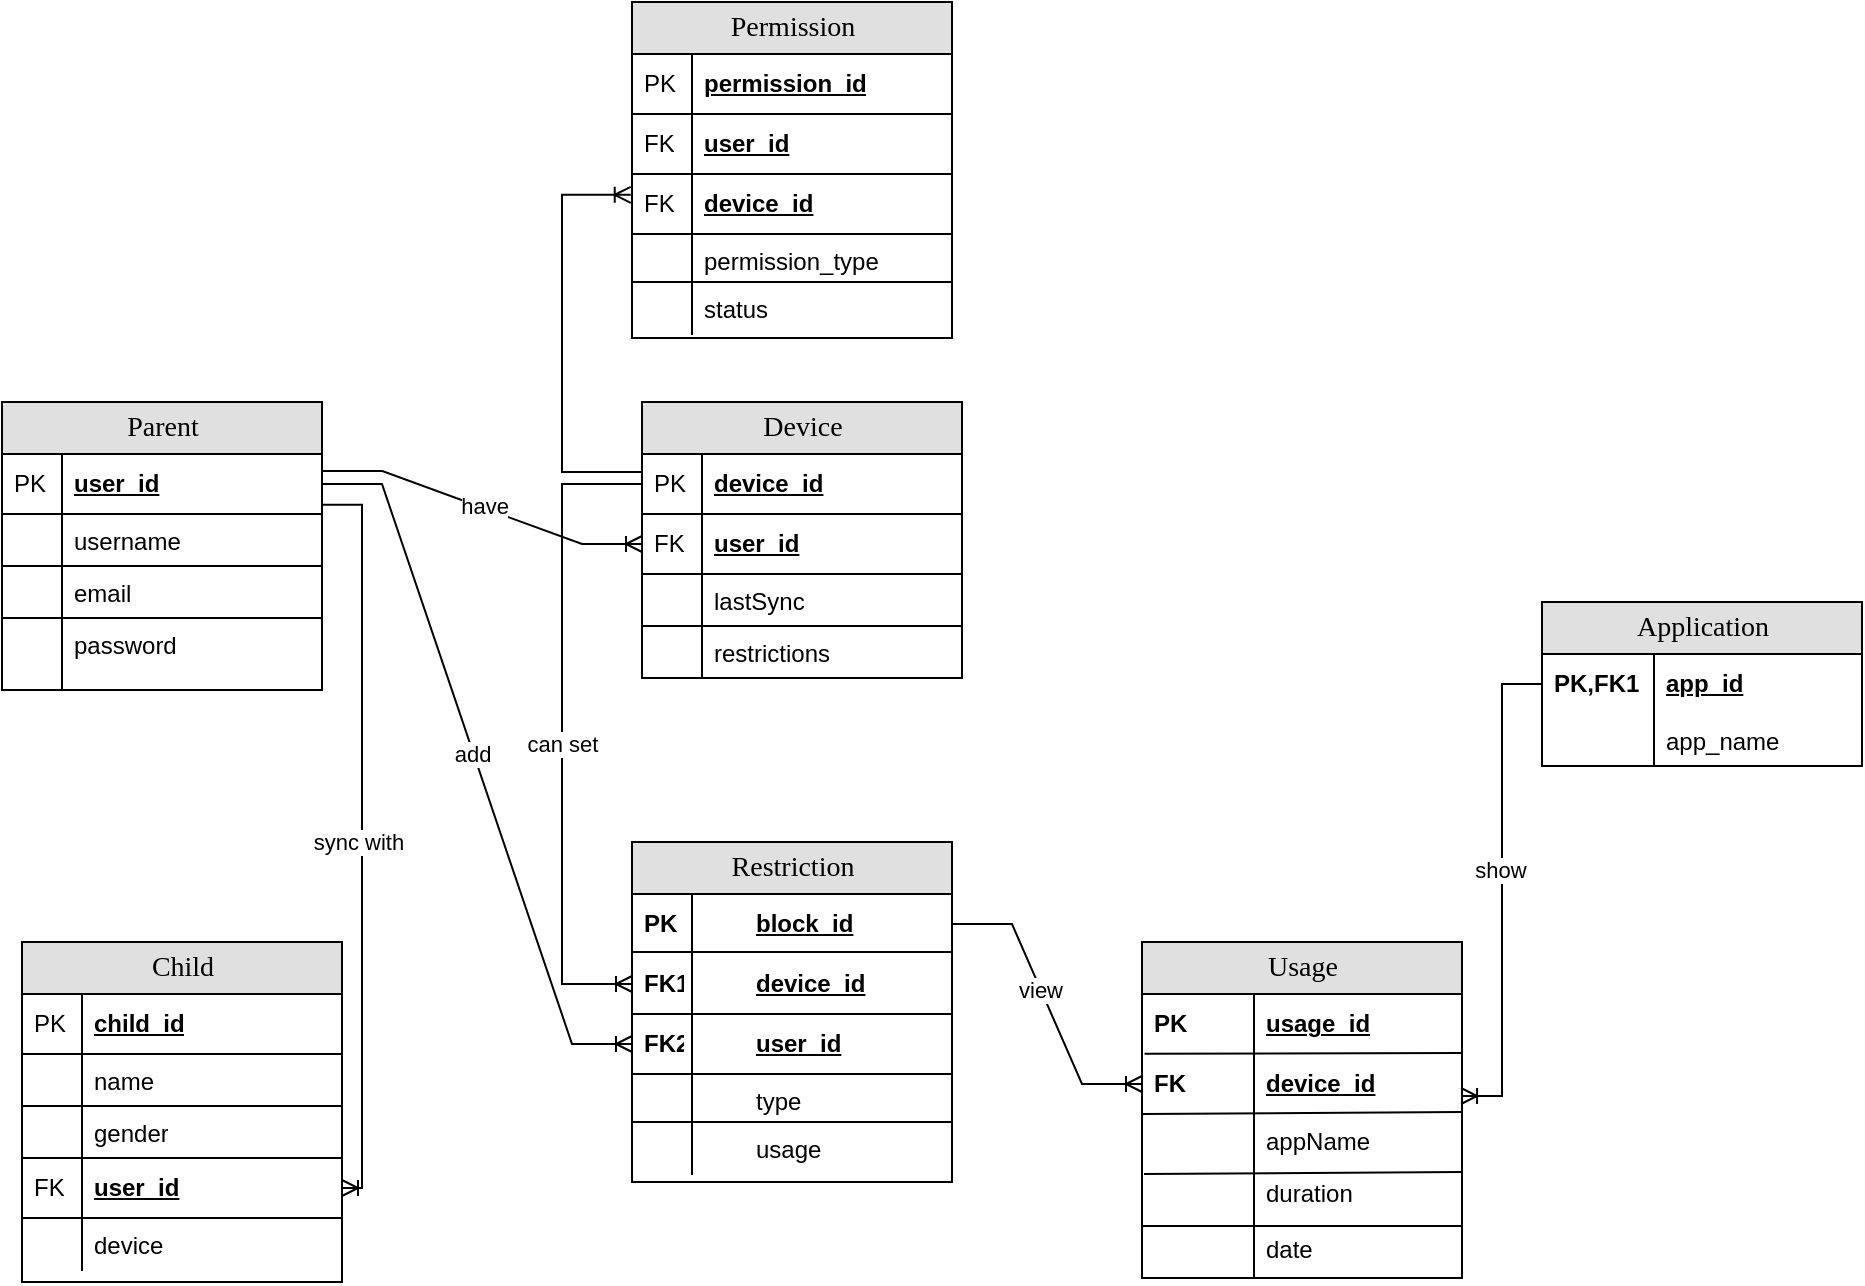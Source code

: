 <mxfile version="24.6.0" type="github">
  <diagram id="QlL1om-BwzvxGUjIWNr9" name="erd">
    <mxGraphModel dx="1128" dy="498" grid="1" gridSize="10" guides="1" tooltips="1" connect="1" arrows="1" fold="1" page="1" pageScale="1" pageWidth="850" pageHeight="1100" math="0" shadow="0">
      <root>
        <mxCell id="0" />
        <mxCell id="1" parent="0" />
        <mxCell id="mVgx2zE_5AAyynSpxI6j-8" value="Device" style="swimlane;html=1;fontStyle=0;childLayout=stackLayout;horizontal=1;startSize=26;fillColor=#e0e0e0;horizontalStack=0;resizeParent=1;resizeLast=0;collapsible=1;marginBottom=0;swimlaneFillColor=#ffffff;align=center;rounded=0;shadow=0;comic=0;labelBackgroundColor=none;strokeWidth=1;fontFamily=Verdana;fontSize=14;swimlaneLine=1;" parent="1" vertex="1">
          <mxGeometry x="350" y="220" width="160" height="138" as="geometry" />
        </mxCell>
        <mxCell id="mVgx2zE_5AAyynSpxI6j-9" value="device_id" style="shape=partialRectangle;top=0;left=0;right=0;bottom=1;html=1;align=left;verticalAlign=middle;fillColor=none;spacingLeft=34;spacingRight=4;whiteSpace=wrap;overflow=hidden;rotatable=0;points=[[0,0.5],[1,0.5]];portConstraint=eastwest;dropTarget=0;fontStyle=5;" parent="mVgx2zE_5AAyynSpxI6j-8" vertex="1">
          <mxGeometry y="26" width="160" height="30" as="geometry" />
        </mxCell>
        <mxCell id="mVgx2zE_5AAyynSpxI6j-10" value="PK" style="shape=partialRectangle;top=0;left=0;bottom=0;html=1;fillColor=none;align=left;verticalAlign=middle;spacingLeft=4;spacingRight=4;whiteSpace=wrap;overflow=hidden;rotatable=0;points=[];portConstraint=eastwest;part=1;" parent="mVgx2zE_5AAyynSpxI6j-9" vertex="1" connectable="0">
          <mxGeometry width="30" height="30" as="geometry" />
        </mxCell>
        <mxCell id="c1zQI3e8gxtUs3fDlMbk-2" value="user_id" style="shape=partialRectangle;top=0;left=0;right=0;bottom=1;html=1;align=left;verticalAlign=middle;fillColor=none;spacingLeft=34;spacingRight=4;whiteSpace=wrap;overflow=hidden;rotatable=0;points=[[0,0.5],[1,0.5]];portConstraint=eastwest;dropTarget=0;fontStyle=5;" parent="mVgx2zE_5AAyynSpxI6j-8" vertex="1">
          <mxGeometry y="56" width="160" height="30" as="geometry" />
        </mxCell>
        <mxCell id="c1zQI3e8gxtUs3fDlMbk-3" value="FK" style="shape=partialRectangle;top=0;left=0;bottom=0;html=1;fillColor=none;align=left;verticalAlign=middle;spacingLeft=4;spacingRight=4;whiteSpace=wrap;overflow=hidden;rotatable=0;points=[];portConstraint=eastwest;part=1;" parent="c1zQI3e8gxtUs3fDlMbk-2" vertex="1" connectable="0">
          <mxGeometry width="30" height="30" as="geometry" />
        </mxCell>
        <mxCell id="aT-Jbu9sk-yAGzBGs-ko-30" value="lastSync" style="shape=partialRectangle;top=0;left=0;right=0;bottom=0;html=1;align=left;verticalAlign=top;fillColor=none;spacingLeft=34;spacingRight=4;whiteSpace=wrap;overflow=hidden;rotatable=0;points=[[0,0.5],[1,0.5]];portConstraint=eastwest;dropTarget=0;" parent="mVgx2zE_5AAyynSpxI6j-8" vertex="1">
          <mxGeometry y="86" width="160" height="26" as="geometry" />
        </mxCell>
        <mxCell id="aT-Jbu9sk-yAGzBGs-ko-31" value="" style="shape=partialRectangle;top=0;left=0;bottom=0;html=1;fillColor=none;align=left;verticalAlign=top;spacingLeft=4;spacingRight=4;whiteSpace=wrap;overflow=hidden;rotatable=0;points=[];portConstraint=eastwest;part=1;" parent="aT-Jbu9sk-yAGzBGs-ko-30" vertex="1" connectable="0">
          <mxGeometry width="30" height="26" as="geometry" />
        </mxCell>
        <mxCell id="0iIo7UJLfSN9SwdPd92C-2" value="" style="endArrow=none;html=1;rounded=0;exitX=0;exitY=0.071;exitDx=0;exitDy=0;exitPerimeter=0;entryX=1;entryY=0.071;entryDx=0;entryDy=0;entryPerimeter=0;" parent="mVgx2zE_5AAyynSpxI6j-8" edge="1">
          <mxGeometry width="50" height="50" relative="1" as="geometry">
            <mxPoint y="112" as="sourcePoint" />
            <mxPoint x="160" y="112" as="targetPoint" />
          </mxGeometry>
        </mxCell>
        <mxCell id="aT-Jbu9sk-yAGzBGs-ko-32" value="restrictions" style="shape=partialRectangle;top=0;left=0;right=0;bottom=0;html=1;align=left;verticalAlign=top;fillColor=none;spacingLeft=34;spacingRight=4;whiteSpace=wrap;overflow=hidden;rotatable=0;points=[[0,0.5],[1,0.5]];portConstraint=eastwest;dropTarget=0;" parent="mVgx2zE_5AAyynSpxI6j-8" vertex="1">
          <mxGeometry y="112" width="160" height="26" as="geometry" />
        </mxCell>
        <mxCell id="aT-Jbu9sk-yAGzBGs-ko-33" value="" style="shape=partialRectangle;top=0;left=0;bottom=0;html=1;fillColor=none;align=left;verticalAlign=top;spacingLeft=4;spacingRight=4;whiteSpace=wrap;overflow=hidden;rotatable=0;points=[];portConstraint=eastwest;part=1;" parent="aT-Jbu9sk-yAGzBGs-ko-32" vertex="1" connectable="0">
          <mxGeometry width="30" height="26" as="geometry" />
        </mxCell>
        <mxCell id="mVgx2zE_5AAyynSpxI6j-1" value="Restriction" style="swimlane;html=1;fontStyle=0;childLayout=stackLayout;horizontal=1;startSize=26;fillColor=#e0e0e0;horizontalStack=0;resizeParent=1;resizeLast=0;collapsible=1;marginBottom=0;swimlaneFillColor=#ffffff;align=center;rounded=0;shadow=0;comic=0;labelBackgroundColor=none;strokeWidth=1;fontFamily=Verdana;fontSize=14" parent="1" vertex="1">
          <mxGeometry x="345" y="440" width="160" height="170" as="geometry" />
        </mxCell>
        <mxCell id="mVgx2zE_5AAyynSpxI6j-2" value="block_id" style="shape=partialRectangle;top=0;left=0;right=0;bottom=0;html=1;align=left;verticalAlign=middle;fillColor=none;spacingLeft=60;spacingRight=4;whiteSpace=wrap;overflow=hidden;rotatable=0;points=[[0,0.5],[1,0.5]];portConstraint=eastwest;dropTarget=0;fontStyle=5;" parent="mVgx2zE_5AAyynSpxI6j-1" vertex="1">
          <mxGeometry y="26" width="160" height="30" as="geometry" />
        </mxCell>
        <mxCell id="mVgx2zE_5AAyynSpxI6j-3" value="PK" style="shape=partialRectangle;fontStyle=1;top=0;left=0;bottom=0;html=1;fillColor=none;align=left;verticalAlign=middle;spacingLeft=4;spacingRight=4;whiteSpace=wrap;overflow=hidden;rotatable=0;points=[];portConstraint=eastwest;part=1;" parent="mVgx2zE_5AAyynSpxI6j-2" vertex="1" connectable="0">
          <mxGeometry width="30" height="30" as="geometry" />
        </mxCell>
        <mxCell id="0iIo7UJLfSN9SwdPd92C-3" value="" style="endArrow=none;html=1;rounded=0;exitX=0;exitY=0.071;exitDx=0;exitDy=0;exitPerimeter=0;entryX=1;entryY=0.071;entryDx=0;entryDy=0;entryPerimeter=0;" parent="mVgx2zE_5AAyynSpxI6j-1" edge="1">
          <mxGeometry width="50" height="50" relative="1" as="geometry">
            <mxPoint y="55" as="sourcePoint" />
            <mxPoint x="160" y="55" as="targetPoint" />
          </mxGeometry>
        </mxCell>
        <mxCell id="aT-Jbu9sk-yAGzBGs-ko-68" value="device_id" style="shape=partialRectangle;top=0;left=0;right=0;bottom=1;html=1;align=left;verticalAlign=middle;fillColor=none;spacingLeft=60;spacingRight=4;whiteSpace=wrap;overflow=hidden;rotatable=0;points=[[0,0.5],[1,0.5]];portConstraint=eastwest;dropTarget=0;fontStyle=5;" parent="mVgx2zE_5AAyynSpxI6j-1" vertex="1">
          <mxGeometry y="56" width="160" height="30" as="geometry" />
        </mxCell>
        <mxCell id="aT-Jbu9sk-yAGzBGs-ko-69" value="FK1" style="shape=partialRectangle;fontStyle=1;top=0;left=0;bottom=0;html=1;fillColor=none;align=left;verticalAlign=middle;spacingLeft=4;spacingRight=4;whiteSpace=wrap;overflow=hidden;rotatable=0;points=[];portConstraint=eastwest;part=1;" parent="aT-Jbu9sk-yAGzBGs-ko-68" vertex="1" connectable="0">
          <mxGeometry width="30" height="30" as="geometry" />
        </mxCell>
        <mxCell id="mVgx2zE_5AAyynSpxI6j-4" value="user_id" style="shape=partialRectangle;top=0;left=0;right=0;bottom=1;html=1;align=left;verticalAlign=middle;fillColor=none;spacingLeft=60;spacingRight=4;whiteSpace=wrap;overflow=hidden;rotatable=0;points=[[0,0.5],[1,0.5]];portConstraint=eastwest;dropTarget=0;fontStyle=5;" parent="mVgx2zE_5AAyynSpxI6j-1" vertex="1">
          <mxGeometry y="86" width="160" height="30" as="geometry" />
        </mxCell>
        <mxCell id="mVgx2zE_5AAyynSpxI6j-5" value="FK2" style="shape=partialRectangle;fontStyle=1;top=0;left=0;bottom=0;html=1;fillColor=none;align=left;verticalAlign=middle;spacingLeft=4;spacingRight=4;whiteSpace=wrap;overflow=hidden;rotatable=0;points=[];portConstraint=eastwest;part=1;" parent="mVgx2zE_5AAyynSpxI6j-4" vertex="1" connectable="0">
          <mxGeometry width="30" height="30" as="geometry" />
        </mxCell>
        <mxCell id="fn-GT116ZvKYQ0zQzeax-7" value="type" style="shape=partialRectangle;top=0;left=0;right=0;bottom=0;html=1;align=left;verticalAlign=top;fillColor=none;spacingLeft=60;spacingRight=4;whiteSpace=wrap;overflow=hidden;rotatable=0;points=[[0,0.5],[1,0.5]];portConstraint=eastwest;dropTarget=0;" parent="mVgx2zE_5AAyynSpxI6j-1" vertex="1">
          <mxGeometry y="116" width="160" height="24" as="geometry" />
        </mxCell>
        <mxCell id="fn-GT116ZvKYQ0zQzeax-8" value="" style="shape=partialRectangle;top=0;left=0;bottom=0;html=1;fillColor=none;align=left;verticalAlign=top;spacingLeft=4;spacingRight=4;whiteSpace=wrap;overflow=hidden;rotatable=0;points=[];portConstraint=eastwest;part=1;" parent="fn-GT116ZvKYQ0zQzeax-7" vertex="1" connectable="0">
          <mxGeometry width="30" height="24" as="geometry" />
        </mxCell>
        <mxCell id="fn-GT116ZvKYQ0zQzeax-58" value="" style="endArrow=none;html=1;rounded=0;" parent="mVgx2zE_5AAyynSpxI6j-1" edge="1">
          <mxGeometry relative="1" as="geometry">
            <mxPoint y="140" as="sourcePoint" />
            <mxPoint x="160" y="140" as="targetPoint" />
          </mxGeometry>
        </mxCell>
        <mxCell id="fn-GT116ZvKYQ0zQzeax-9" value="usage" style="shape=partialRectangle;top=0;left=0;right=0;bottom=0;html=1;align=left;verticalAlign=top;fillColor=none;spacingLeft=60;spacingRight=4;whiteSpace=wrap;overflow=hidden;rotatable=0;points=[[0,0.5],[1,0.5]];portConstraint=eastwest;dropTarget=0;" parent="mVgx2zE_5AAyynSpxI6j-1" vertex="1">
          <mxGeometry y="140" width="160" height="26" as="geometry" />
        </mxCell>
        <mxCell id="fn-GT116ZvKYQ0zQzeax-10" value="" style="shape=partialRectangle;top=0;left=0;bottom=0;html=1;fillColor=none;align=left;verticalAlign=top;spacingLeft=4;spacingRight=4;whiteSpace=wrap;overflow=hidden;rotatable=0;points=[];portConstraint=eastwest;part=1;" parent="fn-GT116ZvKYQ0zQzeax-9" vertex="1" connectable="0">
          <mxGeometry width="30" height="26" as="geometry" />
        </mxCell>
        <mxCell id="mVgx2zE_5AAyynSpxI6j-48" value="Usage" style="swimlane;html=1;fontStyle=0;childLayout=stackLayout;horizontal=1;startSize=26;fillColor=#e0e0e0;horizontalStack=0;resizeParent=1;resizeLast=0;collapsible=1;marginBottom=0;swimlaneFillColor=#ffffff;align=center;rounded=0;shadow=0;comic=0;labelBackgroundColor=none;strokeWidth=1;fontFamily=Verdana;fontSize=14" parent="1" vertex="1">
          <mxGeometry x="600" y="490" width="160" height="168" as="geometry" />
        </mxCell>
        <mxCell id="mVgx2zE_5AAyynSpxI6j-49" value="usage_id" style="shape=partialRectangle;top=0;left=0;right=0;bottom=0;html=1;align=left;verticalAlign=middle;fillColor=none;spacingLeft=60;spacingRight=4;whiteSpace=wrap;overflow=hidden;rotatable=0;points=[[0,0.5],[1,0.5]];portConstraint=eastwest;dropTarget=0;fontStyle=5;" parent="mVgx2zE_5AAyynSpxI6j-48" vertex="1">
          <mxGeometry y="26" width="160" height="30" as="geometry" />
        </mxCell>
        <mxCell id="mVgx2zE_5AAyynSpxI6j-50" value="PK" style="shape=partialRectangle;fontStyle=1;top=0;left=0;bottom=0;html=1;fillColor=none;align=left;verticalAlign=middle;spacingLeft=4;spacingRight=4;whiteSpace=wrap;overflow=hidden;rotatable=0;points=[];portConstraint=eastwest;part=1;" parent="mVgx2zE_5AAyynSpxI6j-49" vertex="1" connectable="0">
          <mxGeometry width="56" height="30" as="geometry" />
        </mxCell>
        <mxCell id="fn-GT116ZvKYQ0zQzeax-14" value="" style="endArrow=none;html=1;rounded=0;exitX=0.008;exitY=-0.003;exitDx=0;exitDy=0;exitPerimeter=0;entryX=0.999;entryY=0.982;entryDx=0;entryDy=0;entryPerimeter=0;" parent="mVgx2zE_5AAyynSpxI6j-48" edge="1">
          <mxGeometry width="50" height="50" relative="1" as="geometry">
            <mxPoint x="0.5" y="86" as="sourcePoint" />
            <mxPoint x="159.5" y="85" as="targetPoint" />
          </mxGeometry>
        </mxCell>
        <mxCell id="fn-GT116ZvKYQ0zQzeax-5" value="device_id" style="shape=partialRectangle;top=0;left=0;right=0;bottom=0;html=1;align=left;verticalAlign=middle;fillColor=none;spacingLeft=60;spacingRight=4;whiteSpace=wrap;overflow=hidden;rotatable=0;points=[[0,0.5],[1,0.5]];portConstraint=eastwest;dropTarget=0;fontStyle=5;" parent="mVgx2zE_5AAyynSpxI6j-48" vertex="1">
          <mxGeometry y="56" width="160" height="30" as="geometry" />
        </mxCell>
        <mxCell id="fn-GT116ZvKYQ0zQzeax-6" value="FK" style="shape=partialRectangle;fontStyle=1;top=0;left=0;bottom=0;html=1;fillColor=none;align=left;verticalAlign=middle;spacingLeft=4;spacingRight=4;whiteSpace=wrap;overflow=hidden;rotatable=0;points=[];portConstraint=eastwest;part=1;" parent="fn-GT116ZvKYQ0zQzeax-5" vertex="1" connectable="0">
          <mxGeometry width="56" height="30" as="geometry" />
        </mxCell>
        <mxCell id="fn-GT116ZvKYQ0zQzeax-15" value="" style="endArrow=none;html=1;rounded=0;exitX=0.008;exitY=-0.003;exitDx=0;exitDy=0;exitPerimeter=0;entryX=0.999;entryY=0.982;entryDx=0;entryDy=0;entryPerimeter=0;" parent="mVgx2zE_5AAyynSpxI6j-48" edge="1">
          <mxGeometry width="50" height="50" relative="1" as="geometry">
            <mxPoint x="1" y="116" as="sourcePoint" />
            <mxPoint x="160" y="115" as="targetPoint" />
          </mxGeometry>
        </mxCell>
        <mxCell id="mVgx2zE_5AAyynSpxI6j-53" value="appName" style="shape=partialRectangle;top=0;left=0;right=0;bottom=0;html=1;align=left;verticalAlign=top;fillColor=none;spacingLeft=60;spacingRight=4;whiteSpace=wrap;overflow=hidden;rotatable=0;points=[[0,0.5],[1,0.5]];portConstraint=eastwest;dropTarget=0;" parent="mVgx2zE_5AAyynSpxI6j-48" vertex="1">
          <mxGeometry y="86" width="160" height="26" as="geometry" />
        </mxCell>
        <mxCell id="mVgx2zE_5AAyynSpxI6j-54" value="" style="shape=partialRectangle;top=0;left=0;bottom=0;html=1;fillColor=none;align=left;verticalAlign=top;spacingLeft=4;spacingRight=4;whiteSpace=wrap;overflow=hidden;rotatable=0;points=[];portConstraint=eastwest;part=1;" parent="mVgx2zE_5AAyynSpxI6j-53" vertex="1" connectable="0">
          <mxGeometry width="56" height="26" as="geometry" />
        </mxCell>
        <mxCell id="aT-Jbu9sk-yAGzBGs-ko-36" value="duration" style="shape=partialRectangle;top=0;left=0;right=0;bottom=0;html=1;align=left;verticalAlign=top;fillColor=none;spacingLeft=60;spacingRight=4;whiteSpace=wrap;overflow=hidden;rotatable=0;points=[[0,0.5],[1,0.5]];portConstraint=eastwest;dropTarget=0;" parent="mVgx2zE_5AAyynSpxI6j-48" vertex="1">
          <mxGeometry y="112" width="160" height="28" as="geometry" />
        </mxCell>
        <mxCell id="aT-Jbu9sk-yAGzBGs-ko-37" value="" style="shape=partialRectangle;top=0;left=0;bottom=0;html=1;fillColor=none;align=left;verticalAlign=top;spacingLeft=4;spacingRight=4;whiteSpace=wrap;overflow=hidden;rotatable=0;points=[];portConstraint=eastwest;part=1;" parent="aT-Jbu9sk-yAGzBGs-ko-36" vertex="1" connectable="0">
          <mxGeometry width="56" height="28" as="geometry" />
        </mxCell>
        <mxCell id="aT-Jbu9sk-yAGzBGs-ko-38" value="date" style="shape=partialRectangle;top=0;left=0;right=0;bottom=0;html=1;align=left;verticalAlign=top;fillColor=none;spacingLeft=60;spacingRight=4;whiteSpace=wrap;overflow=hidden;rotatable=0;points=[[0,0.5],[1,0.5]];portConstraint=eastwest;dropTarget=0;" parent="mVgx2zE_5AAyynSpxI6j-48" vertex="1">
          <mxGeometry y="140" width="160" height="28" as="geometry" />
        </mxCell>
        <mxCell id="aT-Jbu9sk-yAGzBGs-ko-39" value="" style="shape=partialRectangle;top=0;left=0;bottom=0;html=1;fillColor=none;align=left;verticalAlign=top;spacingLeft=4;spacingRight=4;whiteSpace=wrap;overflow=hidden;rotatable=0;points=[];portConstraint=eastwest;part=1;" parent="aT-Jbu9sk-yAGzBGs-ko-38" vertex="1" connectable="0">
          <mxGeometry width="56" height="28" as="geometry" />
        </mxCell>
        <mxCell id="fn-GT116ZvKYQ0zQzeax-13" value="" style="endArrow=none;html=1;rounded=0;exitX=0.008;exitY=-0.003;exitDx=0;exitDy=0;exitPerimeter=0;entryX=0.999;entryY=0.982;entryDx=0;entryDy=0;entryPerimeter=0;" parent="mVgx2zE_5AAyynSpxI6j-48" target="mVgx2zE_5AAyynSpxI6j-49" edge="1">
          <mxGeometry width="50" height="50" relative="1" as="geometry">
            <mxPoint x="1.28" y="55.91" as="sourcePoint" />
            <mxPoint x="150" y="-90" as="targetPoint" />
          </mxGeometry>
        </mxCell>
        <mxCell id="0iIo7UJLfSN9SwdPd92C-1" value="" style="endArrow=none;html=1;rounded=0;exitX=0;exitY=0.071;exitDx=0;exitDy=0;exitPerimeter=0;entryX=1;entryY=0.071;entryDx=0;entryDy=0;entryPerimeter=0;" parent="mVgx2zE_5AAyynSpxI6j-48" source="aT-Jbu9sk-yAGzBGs-ko-38" target="aT-Jbu9sk-yAGzBGs-ko-38" edge="1">
          <mxGeometry width="50" height="50" relative="1" as="geometry">
            <mxPoint x="-160" y="70" as="sourcePoint" />
            <mxPoint x="-110" y="20" as="targetPoint" />
          </mxGeometry>
        </mxCell>
        <mxCell id="mVgx2zE_5AAyynSpxI6j-77" value="Parent" style="swimlane;html=1;fontStyle=0;childLayout=stackLayout;horizontal=1;startSize=26;fillColor=#e0e0e0;horizontalStack=0;resizeParent=1;resizeLast=0;collapsible=1;marginBottom=0;swimlaneFillColor=#ffffff;align=center;rounded=0;shadow=0;comic=0;labelBackgroundColor=none;strokeWidth=1;fontFamily=Verdana;fontSize=14" parent="1" vertex="1">
          <mxGeometry x="30" y="220" width="160" height="144" as="geometry" />
        </mxCell>
        <mxCell id="mVgx2zE_5AAyynSpxI6j-78" value="user_id" style="shape=partialRectangle;top=0;left=0;right=0;bottom=1;html=1;align=left;verticalAlign=middle;fillColor=none;spacingLeft=34;spacingRight=4;whiteSpace=wrap;overflow=hidden;rotatable=0;points=[[0,0.5],[1,0.5]];portConstraint=eastwest;dropTarget=0;fontStyle=5;" parent="mVgx2zE_5AAyynSpxI6j-77" vertex="1">
          <mxGeometry y="26" width="160" height="30" as="geometry" />
        </mxCell>
        <mxCell id="mVgx2zE_5AAyynSpxI6j-79" value="PK" style="shape=partialRectangle;top=0;left=0;bottom=0;html=1;fillColor=none;align=left;verticalAlign=middle;spacingLeft=4;spacingRight=4;whiteSpace=wrap;overflow=hidden;rotatable=0;points=[];portConstraint=eastwest;part=1;" parent="mVgx2zE_5AAyynSpxI6j-78" vertex="1" connectable="0">
          <mxGeometry width="30" height="30" as="geometry" />
        </mxCell>
        <mxCell id="mVgx2zE_5AAyynSpxI6j-80" value="username" style="shape=partialRectangle;top=0;left=0;right=0;bottom=0;html=1;align=left;verticalAlign=top;fillColor=none;spacingLeft=34;spacingRight=4;whiteSpace=wrap;overflow=hidden;rotatable=0;points=[[0,0.5],[1,0.5]];portConstraint=eastwest;dropTarget=0;" parent="mVgx2zE_5AAyynSpxI6j-77" vertex="1">
          <mxGeometry y="56" width="160" height="26" as="geometry" />
        </mxCell>
        <mxCell id="mVgx2zE_5AAyynSpxI6j-81" value="" style="shape=partialRectangle;top=0;left=0;bottom=0;html=1;fillColor=none;align=left;verticalAlign=top;spacingLeft=4;spacingRight=4;whiteSpace=wrap;overflow=hidden;rotatable=0;points=[];portConstraint=eastwest;part=1;" parent="mVgx2zE_5AAyynSpxI6j-80" vertex="1" connectable="0">
          <mxGeometry width="30" height="26" as="geometry" />
        </mxCell>
        <mxCell id="0iIo7UJLfSN9SwdPd92C-4" value="" style="endArrow=none;html=1;rounded=0;exitX=0;exitY=0.071;exitDx=0;exitDy=0;exitPerimeter=0;entryX=1;entryY=0.071;entryDx=0;entryDy=0;entryPerimeter=0;" parent="mVgx2zE_5AAyynSpxI6j-77" edge="1">
          <mxGeometry width="50" height="50" relative="1" as="geometry">
            <mxPoint y="82" as="sourcePoint" />
            <mxPoint x="160" y="82" as="targetPoint" />
          </mxGeometry>
        </mxCell>
        <mxCell id="mVgx2zE_5AAyynSpxI6j-82" value="email" style="shape=partialRectangle;top=0;left=0;right=0;bottom=0;html=1;align=left;verticalAlign=top;fillColor=none;spacingLeft=34;spacingRight=4;whiteSpace=wrap;overflow=hidden;rotatable=0;points=[[0,0.5],[1,0.5]];portConstraint=eastwest;dropTarget=0;" parent="mVgx2zE_5AAyynSpxI6j-77" vertex="1">
          <mxGeometry y="82" width="160" height="26" as="geometry" />
        </mxCell>
        <mxCell id="mVgx2zE_5AAyynSpxI6j-83" value="" style="shape=partialRectangle;top=0;left=0;bottom=0;html=1;fillColor=none;align=left;verticalAlign=top;spacingLeft=4;spacingRight=4;whiteSpace=wrap;overflow=hidden;rotatable=0;points=[];portConstraint=eastwest;part=1;" parent="mVgx2zE_5AAyynSpxI6j-82" vertex="1" connectable="0">
          <mxGeometry width="30" height="26" as="geometry" />
        </mxCell>
        <mxCell id="0iIo7UJLfSN9SwdPd92C-5" value="" style="endArrow=none;html=1;rounded=0;exitX=0;exitY=0.071;exitDx=0;exitDy=0;exitPerimeter=0;entryX=1;entryY=0.071;entryDx=0;entryDy=0;entryPerimeter=0;" parent="mVgx2zE_5AAyynSpxI6j-77" edge="1">
          <mxGeometry width="50" height="50" relative="1" as="geometry">
            <mxPoint y="108" as="sourcePoint" />
            <mxPoint x="160" y="108" as="targetPoint" />
          </mxGeometry>
        </mxCell>
        <mxCell id="mVgx2zE_5AAyynSpxI6j-84" value="password" style="shape=partialRectangle;top=0;left=0;right=0;bottom=0;html=1;align=left;verticalAlign=top;fillColor=none;spacingLeft=34;spacingRight=4;whiteSpace=wrap;overflow=hidden;rotatable=0;points=[[0,0.5],[1,0.5]];portConstraint=eastwest;dropTarget=0;" parent="mVgx2zE_5AAyynSpxI6j-77" vertex="1">
          <mxGeometry y="108" width="160" height="26" as="geometry" />
        </mxCell>
        <mxCell id="mVgx2zE_5AAyynSpxI6j-85" value="" style="shape=partialRectangle;top=0;left=0;bottom=0;html=1;fillColor=none;align=left;verticalAlign=top;spacingLeft=4;spacingRight=4;whiteSpace=wrap;overflow=hidden;rotatable=0;points=[];portConstraint=eastwest;part=1;" parent="mVgx2zE_5AAyynSpxI6j-84" vertex="1" connectable="0">
          <mxGeometry width="30" height="26" as="geometry" />
        </mxCell>
        <mxCell id="mVgx2zE_5AAyynSpxI6j-86" value="" style="shape=partialRectangle;top=0;left=0;right=0;bottom=0;html=1;align=left;verticalAlign=top;fillColor=none;spacingLeft=34;spacingRight=4;whiteSpace=wrap;overflow=hidden;rotatable=0;points=[[0,0.5],[1,0.5]];portConstraint=eastwest;dropTarget=0;" parent="mVgx2zE_5AAyynSpxI6j-77" vertex="1">
          <mxGeometry y="134" width="160" height="10" as="geometry" />
        </mxCell>
        <mxCell id="mVgx2zE_5AAyynSpxI6j-87" value="" style="shape=partialRectangle;top=0;left=0;bottom=0;html=1;fillColor=none;align=left;verticalAlign=top;spacingLeft=4;spacingRight=4;whiteSpace=wrap;overflow=hidden;rotatable=0;points=[];portConstraint=eastwest;part=1;" parent="mVgx2zE_5AAyynSpxI6j-86" vertex="1" connectable="0">
          <mxGeometry width="30" height="10" as="geometry" />
        </mxCell>
        <mxCell id="c1zQI3e8gxtUs3fDlMbk-13" value="Application" style="swimlane;html=1;fontStyle=0;childLayout=stackLayout;horizontal=1;startSize=26;fillColor=#e0e0e0;horizontalStack=0;resizeParent=1;resizeLast=0;collapsible=1;marginBottom=0;swimlaneFillColor=#ffffff;align=center;rounded=0;shadow=0;comic=0;labelBackgroundColor=none;strokeWidth=1;fontFamily=Verdana;fontSize=14" parent="1" vertex="1">
          <mxGeometry x="800" y="320" width="160" height="82" as="geometry" />
        </mxCell>
        <mxCell id="c1zQI3e8gxtUs3fDlMbk-14" value="app_id" style="shape=partialRectangle;top=0;left=0;right=0;bottom=0;html=1;align=left;verticalAlign=middle;fillColor=none;spacingLeft=60;spacingRight=4;whiteSpace=wrap;overflow=hidden;rotatable=0;points=[[0,0.5],[1,0.5]];portConstraint=eastwest;dropTarget=0;fontStyle=5;" parent="c1zQI3e8gxtUs3fDlMbk-13" vertex="1">
          <mxGeometry y="26" width="160" height="30" as="geometry" />
        </mxCell>
        <mxCell id="c1zQI3e8gxtUs3fDlMbk-15" value="PK,FK1" style="shape=partialRectangle;fontStyle=1;top=0;left=0;bottom=0;html=1;fillColor=none;align=left;verticalAlign=middle;spacingLeft=4;spacingRight=4;whiteSpace=wrap;overflow=hidden;rotatable=0;points=[];portConstraint=eastwest;part=1;" parent="c1zQI3e8gxtUs3fDlMbk-14" vertex="1" connectable="0">
          <mxGeometry width="56" height="30" as="geometry" />
        </mxCell>
        <mxCell id="c1zQI3e8gxtUs3fDlMbk-18" value="app_name" style="shape=partialRectangle;top=0;left=0;right=0;bottom=0;html=1;align=left;verticalAlign=top;fillColor=none;spacingLeft=60;spacingRight=4;whiteSpace=wrap;overflow=hidden;rotatable=0;points=[[0,0.5],[1,0.5]];portConstraint=eastwest;dropTarget=0;" parent="c1zQI3e8gxtUs3fDlMbk-13" vertex="1">
          <mxGeometry y="56" width="160" height="26" as="geometry" />
        </mxCell>
        <mxCell id="c1zQI3e8gxtUs3fDlMbk-19" value="" style="shape=partialRectangle;top=0;left=0;bottom=0;html=1;fillColor=none;align=left;verticalAlign=top;spacingLeft=4;spacingRight=4;whiteSpace=wrap;overflow=hidden;rotatable=0;points=[];portConstraint=eastwest;part=1;" parent="c1zQI3e8gxtUs3fDlMbk-18" vertex="1" connectable="0">
          <mxGeometry width="56" height="26" as="geometry" />
        </mxCell>
        <mxCell id="fn-GT116ZvKYQ0zQzeax-27" value="" style="edgeStyle=entityRelationEdgeStyle;fontSize=12;html=1;endArrow=ERoneToMany;rounded=0;entryX=0;entryY=0.5;entryDx=0;entryDy=0;exitX=1.001;exitY=0.285;exitDx=0;exitDy=0;exitPerimeter=0;" parent="1" source="mVgx2zE_5AAyynSpxI6j-78" target="c1zQI3e8gxtUs3fDlMbk-2" edge="1">
          <mxGeometry width="100" height="100" relative="1" as="geometry">
            <mxPoint x="210" y="320" as="sourcePoint" />
            <mxPoint x="450" y="330" as="targetPoint" />
            <Array as="points">
              <mxPoint x="210" y="370" />
            </Array>
          </mxGeometry>
        </mxCell>
        <mxCell id="aT-Jbu9sk-yAGzBGs-ko-80" value="have" style="edgeLabel;html=1;align=center;verticalAlign=middle;resizable=0;points=[];" parent="fn-GT116ZvKYQ0zQzeax-27" vertex="1" connectable="0">
          <mxGeometry x="0.007" y="1" relative="1" as="geometry">
            <mxPoint as="offset" />
          </mxGeometry>
        </mxCell>
        <mxCell id="fn-GT116ZvKYQ0zQzeax-29" value="" style="edgeStyle=orthogonalEdgeStyle;fontSize=12;html=1;endArrow=ERoneToMany;rounded=0;entryX=1;entryY=0.5;entryDx=0;entryDy=0;exitX=1;exitY=0.845;exitDx=0;exitDy=0;exitPerimeter=0;" parent="1" edge="1" target="aT-Jbu9sk-yAGzBGs-ko-22" source="mVgx2zE_5AAyynSpxI6j-78">
          <mxGeometry width="100" height="100" relative="1" as="geometry">
            <mxPoint x="240" y="270" as="sourcePoint" />
            <mxPoint x="250" y="450" as="targetPoint" />
          </mxGeometry>
        </mxCell>
        <mxCell id="aT-Jbu9sk-yAGzBGs-ko-78" value="sync with" style="edgeLabel;html=1;align=center;verticalAlign=middle;resizable=0;points=[];" parent="fn-GT116ZvKYQ0zQzeax-29" vertex="1" connectable="0">
          <mxGeometry x="0.011" y="-2" relative="1" as="geometry">
            <mxPoint as="offset" />
          </mxGeometry>
        </mxCell>
        <mxCell id="fn-GT116ZvKYQ0zQzeax-30" value="" style="edgeStyle=entityRelationEdgeStyle;fontSize=12;html=1;endArrow=ERoneToMany;rounded=0;entryX=0;entryY=0.5;entryDx=0;entryDy=0;exitX=1;exitY=0.5;exitDx=0;exitDy=0;" parent="1" source="mVgx2zE_5AAyynSpxI6j-2" target="fn-GT116ZvKYQ0zQzeax-5" edge="1">
          <mxGeometry width="100" height="100" relative="1" as="geometry">
            <mxPoint x="370" y="670" as="sourcePoint" />
            <mxPoint x="197.778" y="740" as="targetPoint" />
            <Array as="points">
              <mxPoint x="540" y="170" />
            </Array>
          </mxGeometry>
        </mxCell>
        <mxCell id="aT-Jbu9sk-yAGzBGs-ko-82" value="view" style="edgeLabel;html=1;align=center;verticalAlign=middle;resizable=0;points=[];" parent="fn-GT116ZvKYQ0zQzeax-30" vertex="1" connectable="0">
          <mxGeometry x="-0.112" y="-1" relative="1" as="geometry">
            <mxPoint as="offset" />
          </mxGeometry>
        </mxCell>
        <mxCell id="fn-GT116ZvKYQ0zQzeax-40" value="" style="edgeStyle=orthogonalEdgeStyle;fontSize=12;html=1;endArrow=ERoneToMany;rounded=0;exitX=0;exitY=0.5;exitDx=0;exitDy=0;entryX=0.997;entryY=-0.346;entryDx=0;entryDy=0;entryPerimeter=0;" parent="1" source="c1zQI3e8gxtUs3fDlMbk-14" target="mVgx2zE_5AAyynSpxI6j-53" edge="1">
          <mxGeometry width="100" height="100" relative="1" as="geometry">
            <mxPoint x="550" y="360" as="sourcePoint" />
            <mxPoint x="1060" y="600" as="targetPoint" />
          </mxGeometry>
        </mxCell>
        <mxCell id="aT-Jbu9sk-yAGzBGs-ko-83" value="show" style="edgeLabel;html=1;align=center;verticalAlign=middle;resizable=0;points=[];" parent="fn-GT116ZvKYQ0zQzeax-40" vertex="1" connectable="0">
          <mxGeometry x="-0.086" y="-1" relative="1" as="geometry">
            <mxPoint as="offset" />
          </mxGeometry>
        </mxCell>
        <mxCell id="aT-Jbu9sk-yAGzBGs-ko-5" value="Child" style="swimlane;html=1;fontStyle=0;childLayout=stackLayout;horizontal=1;startSize=26;fillColor=#e0e0e0;horizontalStack=0;resizeParent=1;resizeLast=0;collapsible=1;marginBottom=0;swimlaneFillColor=#ffffff;align=center;rounded=0;shadow=0;comic=0;labelBackgroundColor=none;strokeWidth=1;fontFamily=Verdana;fontSize=14" parent="1" vertex="1">
          <mxGeometry x="40" y="490" width="160" height="170" as="geometry" />
        </mxCell>
        <mxCell id="aT-Jbu9sk-yAGzBGs-ko-6" value="child_id" style="shape=partialRectangle;top=0;left=0;right=0;bottom=1;html=1;align=left;verticalAlign=middle;fillColor=none;spacingLeft=34;spacingRight=4;whiteSpace=wrap;overflow=hidden;rotatable=0;points=[[0,0.5],[1,0.5]];portConstraint=eastwest;dropTarget=0;fontStyle=5;" parent="aT-Jbu9sk-yAGzBGs-ko-5" vertex="1">
          <mxGeometry y="26" width="160" height="30" as="geometry" />
        </mxCell>
        <mxCell id="aT-Jbu9sk-yAGzBGs-ko-7" value="PK" style="shape=partialRectangle;top=0;left=0;bottom=0;html=1;fillColor=none;align=left;verticalAlign=middle;spacingLeft=4;spacingRight=4;whiteSpace=wrap;overflow=hidden;rotatable=0;points=[];portConstraint=eastwest;part=1;" parent="aT-Jbu9sk-yAGzBGs-ko-6" vertex="1" connectable="0">
          <mxGeometry width="30" height="30" as="geometry" />
        </mxCell>
        <mxCell id="aT-Jbu9sk-yAGzBGs-ko-8" value="name" style="shape=partialRectangle;top=0;left=0;right=0;bottom=0;html=1;align=left;verticalAlign=top;fillColor=none;spacingLeft=34;spacingRight=4;whiteSpace=wrap;overflow=hidden;rotatable=0;points=[[0,0.5],[1,0.5]];portConstraint=eastwest;dropTarget=0;" parent="aT-Jbu9sk-yAGzBGs-ko-5" vertex="1">
          <mxGeometry y="56" width="160" height="26" as="geometry" />
        </mxCell>
        <mxCell id="aT-Jbu9sk-yAGzBGs-ko-9" value="" style="shape=partialRectangle;top=0;left=0;bottom=0;html=1;fillColor=none;align=left;verticalAlign=top;spacingLeft=4;spacingRight=4;whiteSpace=wrap;overflow=hidden;rotatable=0;points=[];portConstraint=eastwest;part=1;" parent="aT-Jbu9sk-yAGzBGs-ko-8" vertex="1" connectable="0">
          <mxGeometry width="30" height="26" as="geometry" />
        </mxCell>
        <mxCell id="0iIo7UJLfSN9SwdPd92C-6" value="" style="endArrow=none;html=1;rounded=0;exitX=0;exitY=0.071;exitDx=0;exitDy=0;exitPerimeter=0;entryX=1;entryY=0.071;entryDx=0;entryDy=0;entryPerimeter=0;" parent="aT-Jbu9sk-yAGzBGs-ko-5" edge="1">
          <mxGeometry width="50" height="50" relative="1" as="geometry">
            <mxPoint y="82" as="sourcePoint" />
            <mxPoint x="160" y="82" as="targetPoint" />
          </mxGeometry>
        </mxCell>
        <mxCell id="aT-Jbu9sk-yAGzBGs-ko-10" value="gender" style="shape=partialRectangle;top=0;left=0;right=0;bottom=0;html=1;align=left;verticalAlign=top;fillColor=none;spacingLeft=34;spacingRight=4;whiteSpace=wrap;overflow=hidden;rotatable=0;points=[[0,0.5],[1,0.5]];portConstraint=eastwest;dropTarget=0;" parent="aT-Jbu9sk-yAGzBGs-ko-5" vertex="1">
          <mxGeometry y="82" width="160" height="26" as="geometry" />
        </mxCell>
        <mxCell id="aT-Jbu9sk-yAGzBGs-ko-11" value="" style="shape=partialRectangle;top=0;left=0;bottom=0;html=1;fillColor=none;align=left;verticalAlign=top;spacingLeft=4;spacingRight=4;whiteSpace=wrap;overflow=hidden;rotatable=0;points=[];portConstraint=eastwest;part=1;" parent="aT-Jbu9sk-yAGzBGs-ko-10" vertex="1" connectable="0">
          <mxGeometry width="30" height="26" as="geometry" />
        </mxCell>
        <mxCell id="0iIo7UJLfSN9SwdPd92C-7" value="" style="endArrow=none;html=1;rounded=0;exitX=0;exitY=0.071;exitDx=0;exitDy=0;exitPerimeter=0;entryX=1;entryY=0.071;entryDx=0;entryDy=0;entryPerimeter=0;" parent="aT-Jbu9sk-yAGzBGs-ko-5" edge="1">
          <mxGeometry width="50" height="50" relative="1" as="geometry">
            <mxPoint y="108" as="sourcePoint" />
            <mxPoint x="160" y="108" as="targetPoint" />
          </mxGeometry>
        </mxCell>
        <mxCell id="aT-Jbu9sk-yAGzBGs-ko-22" value="user_id" style="shape=partialRectangle;top=0;left=0;right=0;bottom=1;html=1;align=left;verticalAlign=middle;fillColor=none;spacingLeft=34;spacingRight=4;whiteSpace=wrap;overflow=hidden;rotatable=0;points=[[0,0.5],[1,0.5]];portConstraint=eastwest;dropTarget=0;fontStyle=5;" parent="aT-Jbu9sk-yAGzBGs-ko-5" vertex="1">
          <mxGeometry y="108" width="160" height="30" as="geometry" />
        </mxCell>
        <mxCell id="aT-Jbu9sk-yAGzBGs-ko-23" value="FK" style="shape=partialRectangle;top=0;left=0;bottom=0;html=1;fillColor=none;align=left;verticalAlign=middle;spacingLeft=4;spacingRight=4;whiteSpace=wrap;overflow=hidden;rotatable=0;points=[];portConstraint=eastwest;part=1;" parent="aT-Jbu9sk-yAGzBGs-ko-22" vertex="1" connectable="0">
          <mxGeometry width="30" height="30" as="geometry" />
        </mxCell>
        <mxCell id="aT-Jbu9sk-yAGzBGs-ko-26" value="device" style="shape=partialRectangle;top=0;left=0;right=0;bottom=0;html=1;align=left;verticalAlign=top;fillColor=none;spacingLeft=34;spacingRight=4;whiteSpace=wrap;overflow=hidden;rotatable=0;points=[[0,0.5],[1,0.5]];portConstraint=eastwest;dropTarget=0;" parent="aT-Jbu9sk-yAGzBGs-ko-5" vertex="1">
          <mxGeometry y="138" width="160" height="26" as="geometry" />
        </mxCell>
        <mxCell id="aT-Jbu9sk-yAGzBGs-ko-27" value="" style="shape=partialRectangle;top=0;left=0;bottom=0;html=1;fillColor=none;align=left;verticalAlign=top;spacingLeft=4;spacingRight=4;whiteSpace=wrap;overflow=hidden;rotatable=0;points=[];portConstraint=eastwest;part=1;" parent="aT-Jbu9sk-yAGzBGs-ko-26" vertex="1" connectable="0">
          <mxGeometry width="30" height="26" as="geometry" />
        </mxCell>
        <mxCell id="aT-Jbu9sk-yAGzBGs-ko-72" value="" style="edgeStyle=entityRelationEdgeStyle;fontSize=12;html=1;endArrow=ERoneToMany;rounded=0;entryX=0;entryY=0.5;entryDx=0;entryDy=0;exitX=1;exitY=0.5;exitDx=0;exitDy=0;" parent="1" source="mVgx2zE_5AAyynSpxI6j-78" target="mVgx2zE_5AAyynSpxI6j-4" edge="1">
          <mxGeometry width="100" height="100" relative="1" as="geometry">
            <mxPoint x="208" y="368" as="sourcePoint" />
            <mxPoint x="370" y="451" as="targetPoint" />
            <Array as="points">
              <mxPoint x="260" y="340" />
              <mxPoint x="250" y="330" />
              <mxPoint x="220" y="380" />
            </Array>
          </mxGeometry>
        </mxCell>
        <mxCell id="aT-Jbu9sk-yAGzBGs-ko-79" value="add" style="edgeLabel;html=1;align=center;verticalAlign=middle;resizable=0;points=[];" parent="aT-Jbu9sk-yAGzBGs-ko-72" vertex="1" connectable="0">
          <mxGeometry x="-0.032" y="-1" relative="1" as="geometry">
            <mxPoint as="offset" />
          </mxGeometry>
        </mxCell>
        <mxCell id="aT-Jbu9sk-yAGzBGs-ko-76" value="" style="edgeStyle=orthogonalEdgeStyle;fontSize=12;html=1;endArrow=ERoneToMany;rounded=0;exitX=0;exitY=0.5;exitDx=0;exitDy=0;entryX=0;entryY=0.5;entryDx=0;entryDy=0;" parent="1" source="mVgx2zE_5AAyynSpxI6j-9" target="aT-Jbu9sk-yAGzBGs-ko-68" edge="1">
          <mxGeometry width="100" height="100" relative="1" as="geometry">
            <mxPoint x="580" y="580" as="sourcePoint" />
            <mxPoint x="680" y="480" as="targetPoint" />
            <Array as="points">
              <mxPoint x="310" y="261" />
              <mxPoint x="310" y="511" />
            </Array>
          </mxGeometry>
        </mxCell>
        <mxCell id="aT-Jbu9sk-yAGzBGs-ko-81" value="can set" style="edgeLabel;html=1;align=center;verticalAlign=middle;resizable=0;points=[];" parent="aT-Jbu9sk-yAGzBGs-ko-76" vertex="1" connectable="0">
          <mxGeometry x="0.047" relative="1" as="geometry">
            <mxPoint as="offset" />
          </mxGeometry>
        </mxCell>
        <mxCell id="tbt-8OBffPuoFHpmLHXt-14" value="Permission" style="swimlane;html=1;fontStyle=0;childLayout=stackLayout;horizontal=1;startSize=26;fillColor=#e0e0e0;horizontalStack=0;resizeParent=1;resizeLast=0;collapsible=1;marginBottom=0;swimlaneFillColor=#ffffff;align=center;rounded=0;shadow=0;comic=0;labelBackgroundColor=none;strokeWidth=1;fontFamily=Verdana;fontSize=14;swimlaneLine=1;" vertex="1" parent="1">
          <mxGeometry x="345" y="20" width="160" height="168" as="geometry" />
        </mxCell>
        <mxCell id="tbt-8OBffPuoFHpmLHXt-15" value="permission_id" style="shape=partialRectangle;top=0;left=0;right=0;bottom=1;html=1;align=left;verticalAlign=middle;fillColor=none;spacingLeft=34;spacingRight=4;whiteSpace=wrap;overflow=hidden;rotatable=0;points=[[0,0.5],[1,0.5]];portConstraint=eastwest;dropTarget=0;fontStyle=5;" vertex="1" parent="tbt-8OBffPuoFHpmLHXt-14">
          <mxGeometry y="26" width="160" height="30" as="geometry" />
        </mxCell>
        <mxCell id="tbt-8OBffPuoFHpmLHXt-16" value="PK" style="shape=partialRectangle;top=0;left=0;bottom=0;html=1;fillColor=none;align=left;verticalAlign=middle;spacingLeft=4;spacingRight=4;whiteSpace=wrap;overflow=hidden;rotatable=0;points=[];portConstraint=eastwest;part=1;" vertex="1" connectable="0" parent="tbt-8OBffPuoFHpmLHXt-15">
          <mxGeometry width="30" height="30" as="geometry" />
        </mxCell>
        <mxCell id="tbt-8OBffPuoFHpmLHXt-17" value="user_id" style="shape=partialRectangle;top=0;left=0;right=0;bottom=1;html=1;align=left;verticalAlign=middle;fillColor=none;spacingLeft=34;spacingRight=4;whiteSpace=wrap;overflow=hidden;rotatable=0;points=[[0,0.5],[1,0.5]];portConstraint=eastwest;dropTarget=0;fontStyle=5;" vertex="1" parent="tbt-8OBffPuoFHpmLHXt-14">
          <mxGeometry y="56" width="160" height="30" as="geometry" />
        </mxCell>
        <mxCell id="tbt-8OBffPuoFHpmLHXt-18" value="FK" style="shape=partialRectangle;top=0;left=0;bottom=0;html=1;fillColor=none;align=left;verticalAlign=middle;spacingLeft=4;spacingRight=4;whiteSpace=wrap;overflow=hidden;rotatable=0;points=[];portConstraint=eastwest;part=1;" vertex="1" connectable="0" parent="tbt-8OBffPuoFHpmLHXt-17">
          <mxGeometry width="30" height="30" as="geometry" />
        </mxCell>
        <mxCell id="tbt-8OBffPuoFHpmLHXt-27" value="device_id" style="shape=partialRectangle;top=0;left=0;right=0;bottom=1;html=1;align=left;verticalAlign=middle;fillColor=none;spacingLeft=34;spacingRight=4;whiteSpace=wrap;overflow=hidden;rotatable=0;points=[[0,0.5],[1,0.5]];portConstraint=eastwest;dropTarget=0;fontStyle=5;" vertex="1" parent="tbt-8OBffPuoFHpmLHXt-14">
          <mxGeometry y="86" width="160" height="30" as="geometry" />
        </mxCell>
        <mxCell id="tbt-8OBffPuoFHpmLHXt-28" value="FK" style="shape=partialRectangle;top=0;left=0;bottom=0;html=1;fillColor=none;align=left;verticalAlign=middle;spacingLeft=4;spacingRight=4;whiteSpace=wrap;overflow=hidden;rotatable=0;points=[];portConstraint=eastwest;part=1;" vertex="1" connectable="0" parent="tbt-8OBffPuoFHpmLHXt-27">
          <mxGeometry width="30" height="30" as="geometry" />
        </mxCell>
        <mxCell id="tbt-8OBffPuoFHpmLHXt-19" value="permission_type" style="shape=partialRectangle;top=0;left=0;right=0;bottom=0;html=1;align=left;verticalAlign=top;fillColor=none;spacingLeft=34;spacingRight=4;whiteSpace=wrap;overflow=hidden;rotatable=0;points=[[0,0.5],[1,0.5]];portConstraint=eastwest;dropTarget=0;" vertex="1" parent="tbt-8OBffPuoFHpmLHXt-14">
          <mxGeometry y="116" width="160" height="24" as="geometry" />
        </mxCell>
        <mxCell id="tbt-8OBffPuoFHpmLHXt-20" value="" style="shape=partialRectangle;top=0;left=0;bottom=0;html=1;fillColor=none;align=left;verticalAlign=top;spacingLeft=4;spacingRight=4;whiteSpace=wrap;overflow=hidden;rotatable=0;points=[];portConstraint=eastwest;part=1;" vertex="1" connectable="0" parent="tbt-8OBffPuoFHpmLHXt-19">
          <mxGeometry width="30" height="24" as="geometry" />
        </mxCell>
        <mxCell id="tbt-8OBffPuoFHpmLHXt-21" value="" style="endArrow=none;html=1;rounded=0;exitX=0;exitY=0.071;exitDx=0;exitDy=0;exitPerimeter=0;entryX=1;entryY=0.071;entryDx=0;entryDy=0;entryPerimeter=0;" edge="1" parent="tbt-8OBffPuoFHpmLHXt-14">
          <mxGeometry width="50" height="50" relative="1" as="geometry">
            <mxPoint y="140" as="sourcePoint" />
            <mxPoint x="160" y="140" as="targetPoint" />
            <Array as="points" />
          </mxGeometry>
        </mxCell>
        <mxCell id="tbt-8OBffPuoFHpmLHXt-22" value="status" style="shape=partialRectangle;top=0;left=0;right=0;bottom=0;html=1;align=left;verticalAlign=top;fillColor=none;spacingLeft=34;spacingRight=4;whiteSpace=wrap;overflow=hidden;rotatable=0;points=[[0,0.5],[1,0.5]];portConstraint=eastwest;dropTarget=0;" vertex="1" parent="tbt-8OBffPuoFHpmLHXt-14">
          <mxGeometry y="140" width="160" height="26" as="geometry" />
        </mxCell>
        <mxCell id="tbt-8OBffPuoFHpmLHXt-23" value="" style="shape=partialRectangle;top=0;left=0;bottom=0;html=1;fillColor=none;align=left;verticalAlign=top;spacingLeft=4;spacingRight=4;whiteSpace=wrap;overflow=hidden;rotatable=0;points=[];portConstraint=eastwest;part=1;" vertex="1" connectable="0" parent="tbt-8OBffPuoFHpmLHXt-22">
          <mxGeometry width="30" height="26" as="geometry" />
        </mxCell>
        <mxCell id="tbt-8OBffPuoFHpmLHXt-24" value="" style="fontSize=12;html=1;endArrow=ERoneToMany;rounded=0;exitX=0;exitY=0.3;exitDx=0;exitDy=0;exitPerimeter=0;edgeStyle=orthogonalEdgeStyle;entryX=-0.004;entryY=0.347;entryDx=0;entryDy=0;entryPerimeter=0;" edge="1" parent="1" source="mVgx2zE_5AAyynSpxI6j-9" target="tbt-8OBffPuoFHpmLHXt-27">
          <mxGeometry width="100" height="100" relative="1" as="geometry">
            <mxPoint x="300" y="250" as="sourcePoint" />
            <mxPoint x="260" y="100" as="targetPoint" />
            <Array as="points">
              <mxPoint x="310" y="255" />
              <mxPoint x="310" y="116" />
            </Array>
          </mxGeometry>
        </mxCell>
      </root>
    </mxGraphModel>
  </diagram>
</mxfile>
